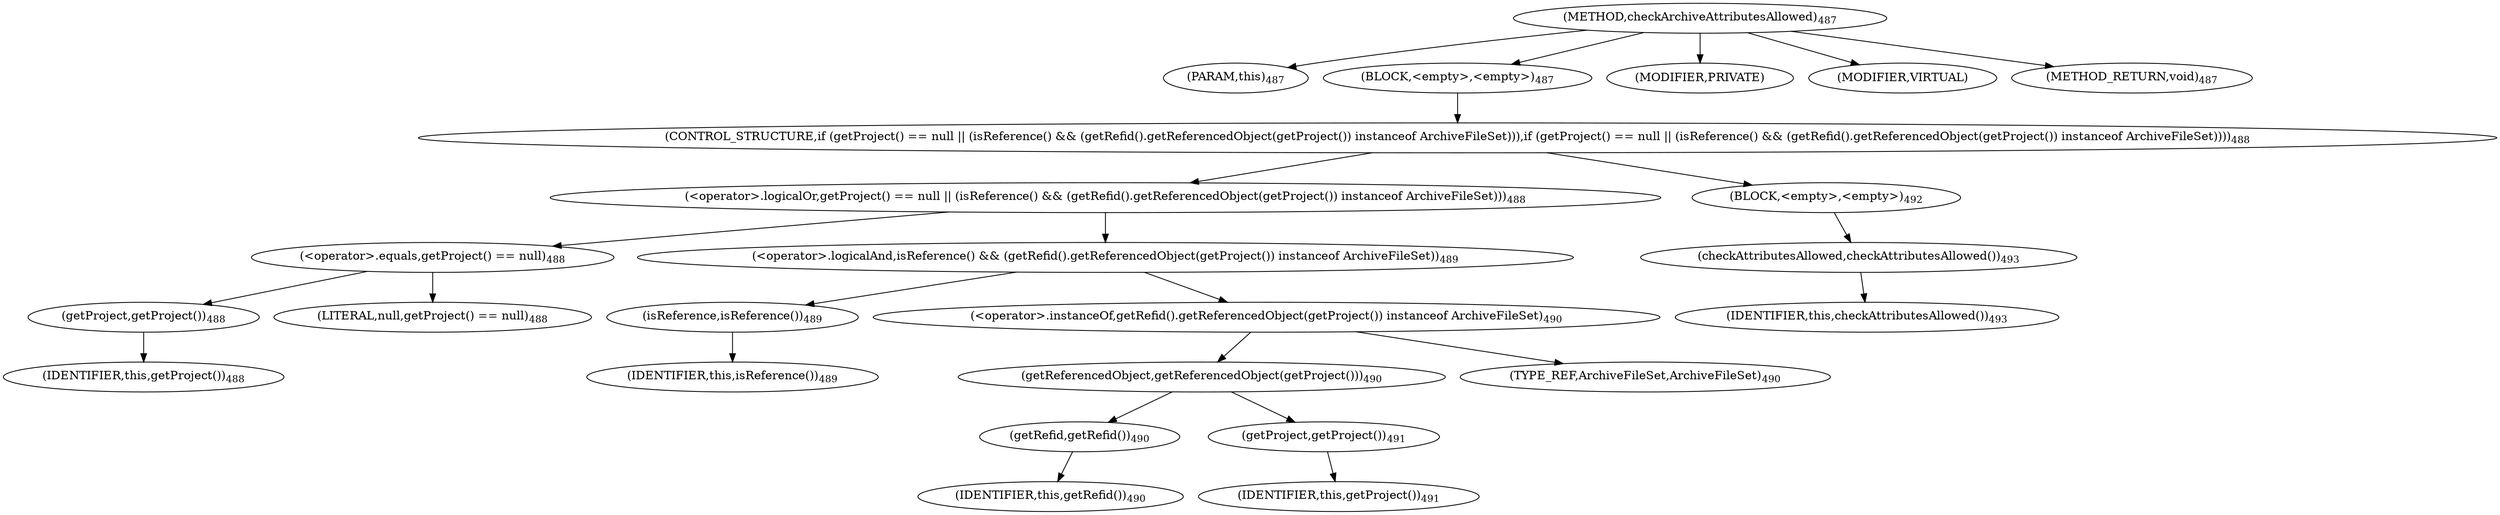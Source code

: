 digraph "checkArchiveAttributesAllowed" {  
"1048" [label = <(METHOD,checkArchiveAttributesAllowed)<SUB>487</SUB>> ]
"83" [label = <(PARAM,this)<SUB>487</SUB>> ]
"1049" [label = <(BLOCK,&lt;empty&gt;,&lt;empty&gt;)<SUB>487</SUB>> ]
"1050" [label = <(CONTROL_STRUCTURE,if (getProject() == null || (isReference() &amp;&amp; (getRefid().getReferencedObject(getProject()) instanceof ArchiveFileSet))),if (getProject() == null || (isReference() &amp;&amp; (getRefid().getReferencedObject(getProject()) instanceof ArchiveFileSet))))<SUB>488</SUB>> ]
"1051" [label = <(&lt;operator&gt;.logicalOr,getProject() == null || (isReference() &amp;&amp; (getRefid().getReferencedObject(getProject()) instanceof ArchiveFileSet)))<SUB>488</SUB>> ]
"1052" [label = <(&lt;operator&gt;.equals,getProject() == null)<SUB>488</SUB>> ]
"1053" [label = <(getProject,getProject())<SUB>488</SUB>> ]
"82" [label = <(IDENTIFIER,this,getProject())<SUB>488</SUB>> ]
"1054" [label = <(LITERAL,null,getProject() == null)<SUB>488</SUB>> ]
"1055" [label = <(&lt;operator&gt;.logicalAnd,isReference() &amp;&amp; (getRefid().getReferencedObject(getProject()) instanceof ArchiveFileSet))<SUB>489</SUB>> ]
"1056" [label = <(isReference,isReference())<SUB>489</SUB>> ]
"84" [label = <(IDENTIFIER,this,isReference())<SUB>489</SUB>> ]
"1057" [label = <(&lt;operator&gt;.instanceOf,getRefid().getReferencedObject(getProject()) instanceof ArchiveFileSet)<SUB>490</SUB>> ]
"1058" [label = <(getReferencedObject,getReferencedObject(getProject()))<SUB>490</SUB>> ]
"1059" [label = <(getRefid,getRefid())<SUB>490</SUB>> ]
"86" [label = <(IDENTIFIER,this,getRefid())<SUB>490</SUB>> ]
"1060" [label = <(getProject,getProject())<SUB>491</SUB>> ]
"85" [label = <(IDENTIFIER,this,getProject())<SUB>491</SUB>> ]
"1061" [label = <(TYPE_REF,ArchiveFileSet,ArchiveFileSet)<SUB>490</SUB>> ]
"1062" [label = <(BLOCK,&lt;empty&gt;,&lt;empty&gt;)<SUB>492</SUB>> ]
"1063" [label = <(checkAttributesAllowed,checkAttributesAllowed())<SUB>493</SUB>> ]
"87" [label = <(IDENTIFIER,this,checkAttributesAllowed())<SUB>493</SUB>> ]
"1064" [label = <(MODIFIER,PRIVATE)> ]
"1065" [label = <(MODIFIER,VIRTUAL)> ]
"1066" [label = <(METHOD_RETURN,void)<SUB>487</SUB>> ]
  "1048" -> "83" 
  "1048" -> "1049" 
  "1048" -> "1064" 
  "1048" -> "1065" 
  "1048" -> "1066" 
  "1049" -> "1050" 
  "1050" -> "1051" 
  "1050" -> "1062" 
  "1051" -> "1052" 
  "1051" -> "1055" 
  "1052" -> "1053" 
  "1052" -> "1054" 
  "1053" -> "82" 
  "1055" -> "1056" 
  "1055" -> "1057" 
  "1056" -> "84" 
  "1057" -> "1058" 
  "1057" -> "1061" 
  "1058" -> "1059" 
  "1058" -> "1060" 
  "1059" -> "86" 
  "1060" -> "85" 
  "1062" -> "1063" 
  "1063" -> "87" 
}
